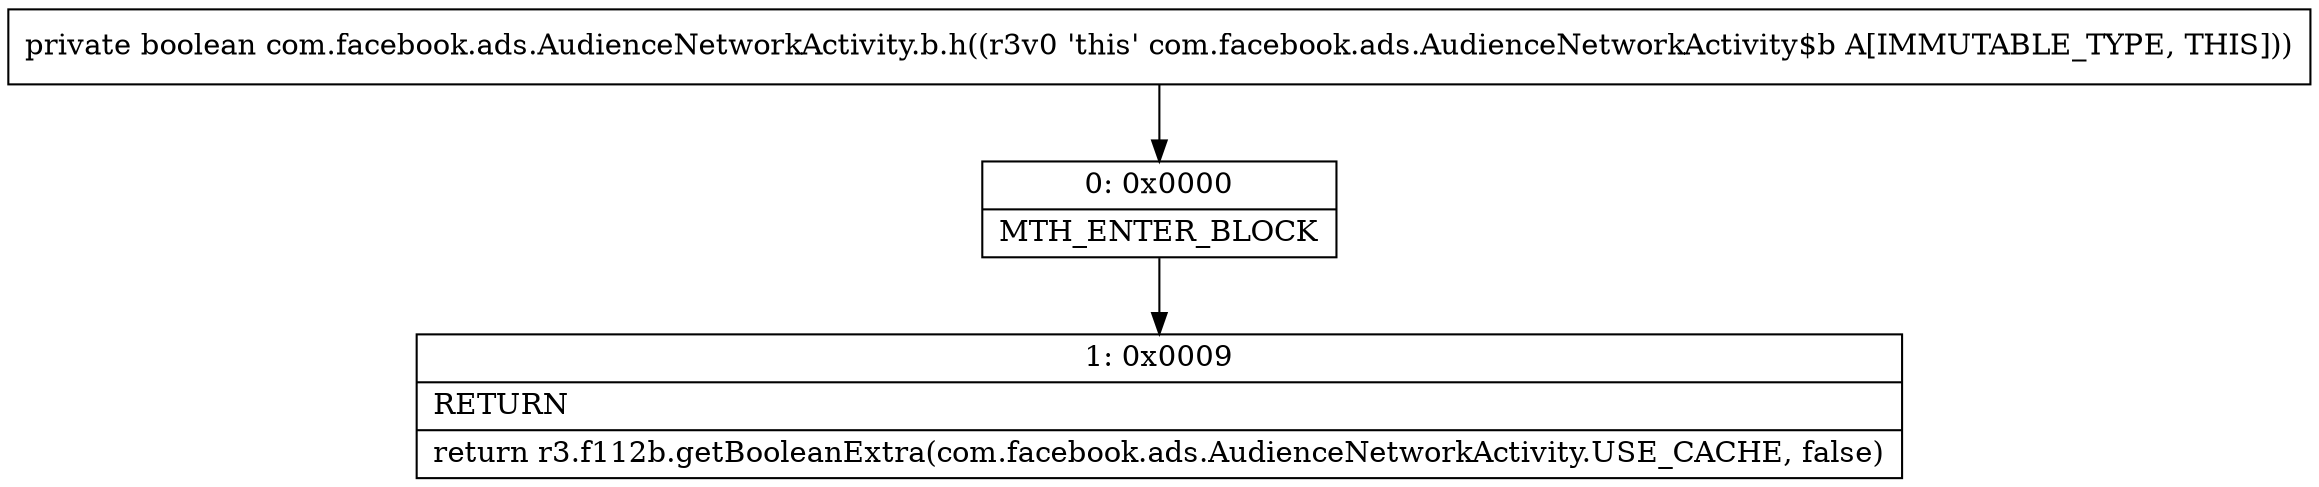 digraph "CFG forcom.facebook.ads.AudienceNetworkActivity.b.h()Z" {
Node_0 [shape=record,label="{0\:\ 0x0000|MTH_ENTER_BLOCK\l}"];
Node_1 [shape=record,label="{1\:\ 0x0009|RETURN\l|return r3.f112b.getBooleanExtra(com.facebook.ads.AudienceNetworkActivity.USE_CACHE, false)\l}"];
MethodNode[shape=record,label="{private boolean com.facebook.ads.AudienceNetworkActivity.b.h((r3v0 'this' com.facebook.ads.AudienceNetworkActivity$b A[IMMUTABLE_TYPE, THIS])) }"];
MethodNode -> Node_0;
Node_0 -> Node_1;
}

